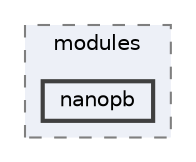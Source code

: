 digraph "build/modules/nanopb"
{
 // LATEX_PDF_SIZE
  bgcolor="transparent";
  edge [fontname=Helvetica,fontsize=10,labelfontname=Helvetica,labelfontsize=10];
  node [fontname=Helvetica,fontsize=10,shape=box,height=0.2,width=0.4];
  compound=true
  subgraph clusterdir_587cd7e785de0867f5b3392122b4ea11 {
    graph [ bgcolor="#edf0f7", pencolor="grey50", label="modules", fontname=Helvetica,fontsize=10 style="filled,dashed", URL="dir_587cd7e785de0867f5b3392122b4ea11.html",tooltip=""]
  dir_30071436a0f9fa9b358e734909e7278b [label="nanopb", fillcolor="#edf0f7", color="grey25", style="filled,bold", URL="dir_30071436a0f9fa9b358e734909e7278b.html",tooltip=""];
  }
}
